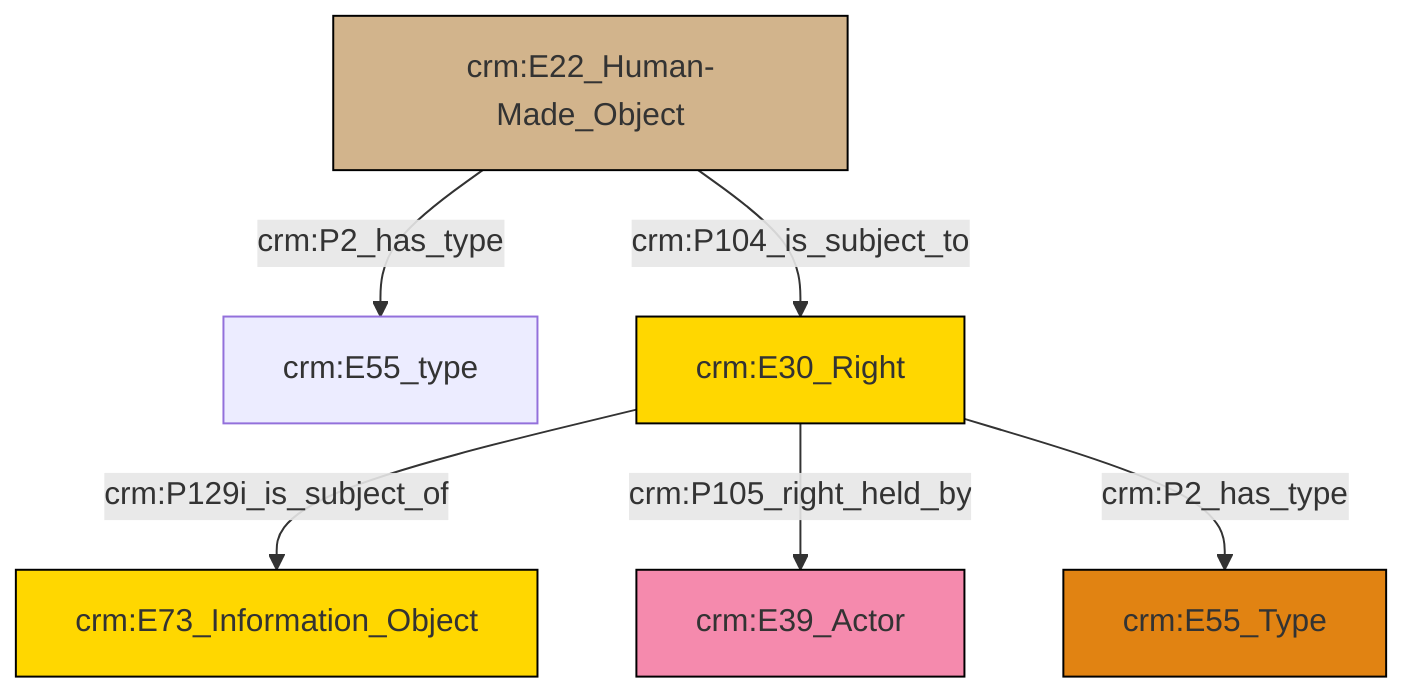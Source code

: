 graph TD
classDef Literal fill:#f2f2f2,stroke:#000000;
classDef CRM_Entity fill:#FFFFFF,stroke:#000000;
classDef Temporal_Entity fill:#00C9E6, stroke:#000000;
classDef Type fill:#E18312, stroke:#000000;
classDef Time-Span fill:#2C9C91, stroke:#000000;
classDef Appellation fill:#FFEB7F, stroke:#000000;
classDef Place fill:#008836, stroke:#000000;
classDef Persistent_Item fill:#B266B2, stroke:#000000;
classDef Conceptual_Object fill:#FFD700, stroke:#000000;
classDef Physical_Thing fill:#D2B48C, stroke:#000000;
classDef Actor fill:#f58aad, stroke:#000000;
classDef PC_Classes fill:#4ce600, stroke:#000000;
classDef Multi fill:#cccccc,stroke:#000000;

2["crm:E22_Human-Made_Object"]:::Physical_Thing -->|crm:P2_has_type| 0["crm:E55_type"]:::Default
3["crm:E30_Right"]:::Conceptual_Object -->|crm:P129i_is_subject_of| 4["crm:E73_Information_Object"]:::Conceptual_Object
2["crm:E22_Human-Made_Object"]:::Physical_Thing -->|crm:P104_is_subject_to| 3["crm:E30_Right"]:::Conceptual_Object
3["crm:E30_Right"]:::Conceptual_Object -->|crm:P105_right_held_by| 7["crm:E39_Actor"]:::Actor
3["crm:E30_Right"]:::Conceptual_Object -->|crm:P2_has_type| 8["crm:E55_Type"]:::Type